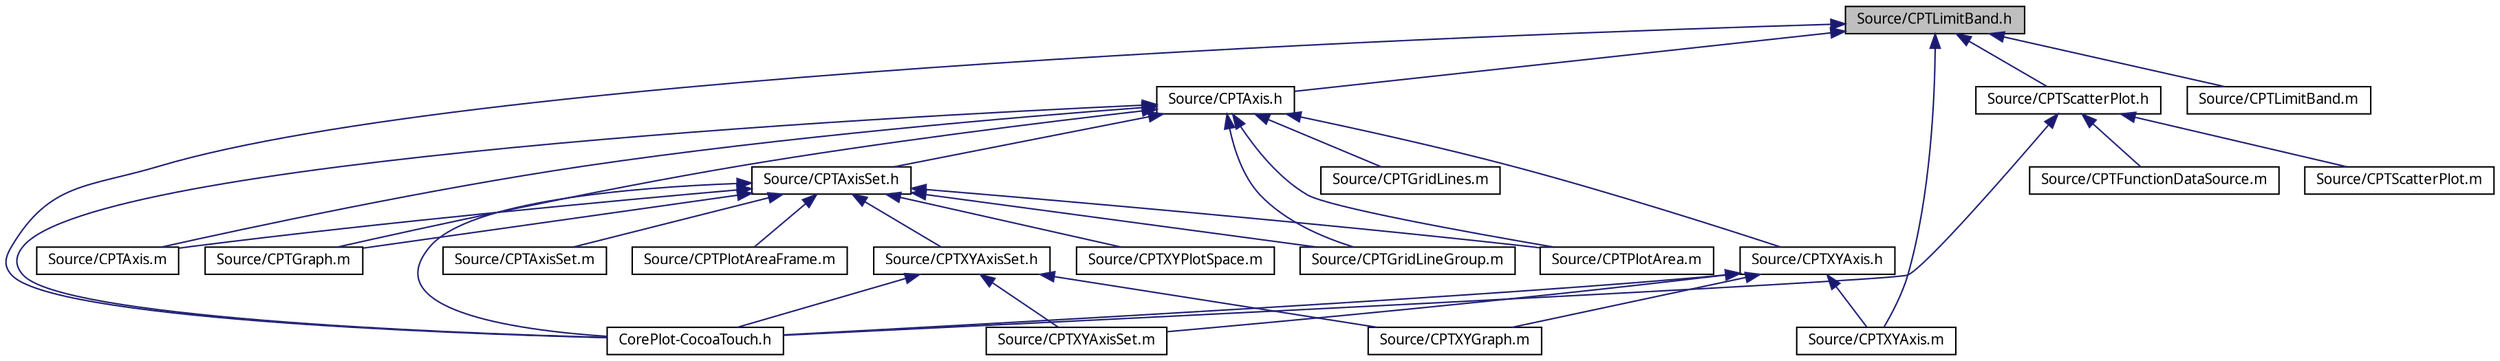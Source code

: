 digraph "Source/CPTLimitBand.h"
{
 // LATEX_PDF_SIZE
  bgcolor="transparent";
  edge [fontname="Lucinda Grande",fontsize="10",labelfontname="Lucinda Grande",labelfontsize="10"];
  node [fontname="Lucinda Grande",fontsize="10",shape=record];
  Node1 [label="Source/CPTLimitBand.h",height=0.2,width=0.4,color="black", fillcolor="grey75", style="filled", fontcolor="black",tooltip=" "];
  Node1 -> Node2 [dir="back",color="midnightblue",fontsize="10",style="solid",fontname="Lucinda Grande"];
  Node2 [label="CorePlot-CocoaTouch.h",height=0.2,width=0.4,color="black",URL="$_core_plot-_cocoa_touch_8h.html",tooltip=" "];
  Node1 -> Node3 [dir="back",color="midnightblue",fontsize="10",style="solid",fontname="Lucinda Grande"];
  Node3 [label="Source/CPTAxis.h",height=0.2,width=0.4,color="black",URL="$_c_p_t_axis_8h.html",tooltip=" "];
  Node3 -> Node2 [dir="back",color="midnightblue",fontsize="10",style="solid",fontname="Lucinda Grande"];
  Node3 -> Node4 [dir="back",color="midnightblue",fontsize="10",style="solid",fontname="Lucinda Grande"];
  Node4 [label="Source/CPTAxis.m",height=0.2,width=0.4,color="black",URL="$_c_p_t_axis_8m.html",tooltip=" "];
  Node3 -> Node5 [dir="back",color="midnightblue",fontsize="10",style="solid",fontname="Lucinda Grande"];
  Node5 [label="Source/CPTAxisSet.h",height=0.2,width=0.4,color="black",URL="$_c_p_t_axis_set_8h.html",tooltip=" "];
  Node5 -> Node2 [dir="back",color="midnightblue",fontsize="10",style="solid",fontname="Lucinda Grande"];
  Node5 -> Node4 [dir="back",color="midnightblue",fontsize="10",style="solid",fontname="Lucinda Grande"];
  Node5 -> Node6 [dir="back",color="midnightblue",fontsize="10",style="solid",fontname="Lucinda Grande"];
  Node6 [label="Source/CPTAxisSet.m",height=0.2,width=0.4,color="black",URL="$_c_p_t_axis_set_8m.html",tooltip=" "];
  Node5 -> Node7 [dir="back",color="midnightblue",fontsize="10",style="solid",fontname="Lucinda Grande"];
  Node7 [label="Source/CPTGraph.m",height=0.2,width=0.4,color="black",URL="$_c_p_t_graph_8m.html",tooltip=" "];
  Node5 -> Node8 [dir="back",color="midnightblue",fontsize="10",style="solid",fontname="Lucinda Grande"];
  Node8 [label="Source/CPTGridLineGroup.m",height=0.2,width=0.4,color="black",URL="$_c_p_t_grid_line_group_8m.html",tooltip=" "];
  Node5 -> Node9 [dir="back",color="midnightblue",fontsize="10",style="solid",fontname="Lucinda Grande"];
  Node9 [label="Source/CPTPlotArea.m",height=0.2,width=0.4,color="black",URL="$_c_p_t_plot_area_8m.html",tooltip=" "];
  Node5 -> Node10 [dir="back",color="midnightblue",fontsize="10",style="solid",fontname="Lucinda Grande"];
  Node10 [label="Source/CPTPlotAreaFrame.m",height=0.2,width=0.4,color="black",URL="$_c_p_t_plot_area_frame_8m.html",tooltip=" "];
  Node5 -> Node11 [dir="back",color="midnightblue",fontsize="10",style="solid",fontname="Lucinda Grande"];
  Node11 [label="Source/CPTXYAxisSet.h",height=0.2,width=0.4,color="black",URL="$_c_p_t_x_y_axis_set_8h.html",tooltip=" "];
  Node11 -> Node2 [dir="back",color="midnightblue",fontsize="10",style="solid",fontname="Lucinda Grande"];
  Node11 -> Node12 [dir="back",color="midnightblue",fontsize="10",style="solid",fontname="Lucinda Grande"];
  Node12 [label="Source/CPTXYAxisSet.m",height=0.2,width=0.4,color="black",URL="$_c_p_t_x_y_axis_set_8m.html",tooltip=" "];
  Node11 -> Node13 [dir="back",color="midnightblue",fontsize="10",style="solid",fontname="Lucinda Grande"];
  Node13 [label="Source/CPTXYGraph.m",height=0.2,width=0.4,color="black",URL="$_c_p_t_x_y_graph_8m.html",tooltip=" "];
  Node5 -> Node14 [dir="back",color="midnightblue",fontsize="10",style="solid",fontname="Lucinda Grande"];
  Node14 [label="Source/CPTXYPlotSpace.m",height=0.2,width=0.4,color="black",URL="$_c_p_t_x_y_plot_space_8m.html",tooltip=" "];
  Node3 -> Node7 [dir="back",color="midnightblue",fontsize="10",style="solid",fontname="Lucinda Grande"];
  Node3 -> Node8 [dir="back",color="midnightblue",fontsize="10",style="solid",fontname="Lucinda Grande"];
  Node3 -> Node15 [dir="back",color="midnightblue",fontsize="10",style="solid",fontname="Lucinda Grande"];
  Node15 [label="Source/CPTGridLines.m",height=0.2,width=0.4,color="black",URL="$_c_p_t_grid_lines_8m.html",tooltip=" "];
  Node3 -> Node9 [dir="back",color="midnightblue",fontsize="10",style="solid",fontname="Lucinda Grande"];
  Node3 -> Node16 [dir="back",color="midnightblue",fontsize="10",style="solid",fontname="Lucinda Grande"];
  Node16 [label="Source/CPTXYAxis.h",height=0.2,width=0.4,color="black",URL="$_c_p_t_x_y_axis_8h.html",tooltip=" "];
  Node16 -> Node2 [dir="back",color="midnightblue",fontsize="10",style="solid",fontname="Lucinda Grande"];
  Node16 -> Node17 [dir="back",color="midnightblue",fontsize="10",style="solid",fontname="Lucinda Grande"];
  Node17 [label="Source/CPTXYAxis.m",height=0.2,width=0.4,color="black",URL="$_c_p_t_x_y_axis_8m.html",tooltip=" "];
  Node16 -> Node12 [dir="back",color="midnightblue",fontsize="10",style="solid",fontname="Lucinda Grande"];
  Node16 -> Node13 [dir="back",color="midnightblue",fontsize="10",style="solid",fontname="Lucinda Grande"];
  Node1 -> Node18 [dir="back",color="midnightblue",fontsize="10",style="solid",fontname="Lucinda Grande"];
  Node18 [label="Source/CPTScatterPlot.h",height=0.2,width=0.4,color="black",URL="$_c_p_t_scatter_plot_8h.html",tooltip=" "];
  Node18 -> Node2 [dir="back",color="midnightblue",fontsize="10",style="solid",fontname="Lucinda Grande"];
  Node18 -> Node19 [dir="back",color="midnightblue",fontsize="10",style="solid",fontname="Lucinda Grande"];
  Node19 [label="Source/CPTFunctionDataSource.m",height=0.2,width=0.4,color="black",URL="$_c_p_t_function_data_source_8m.html",tooltip=" "];
  Node18 -> Node20 [dir="back",color="midnightblue",fontsize="10",style="solid",fontname="Lucinda Grande"];
  Node20 [label="Source/CPTScatterPlot.m",height=0.2,width=0.4,color="black",URL="$_c_p_t_scatter_plot_8m.html",tooltip=" "];
  Node1 -> Node21 [dir="back",color="midnightblue",fontsize="10",style="solid",fontname="Lucinda Grande"];
  Node21 [label="Source/CPTLimitBand.m",height=0.2,width=0.4,color="black",URL="$_c_p_t_limit_band_8m.html",tooltip=" "];
  Node1 -> Node17 [dir="back",color="midnightblue",fontsize="10",style="solid",fontname="Lucinda Grande"];
}
